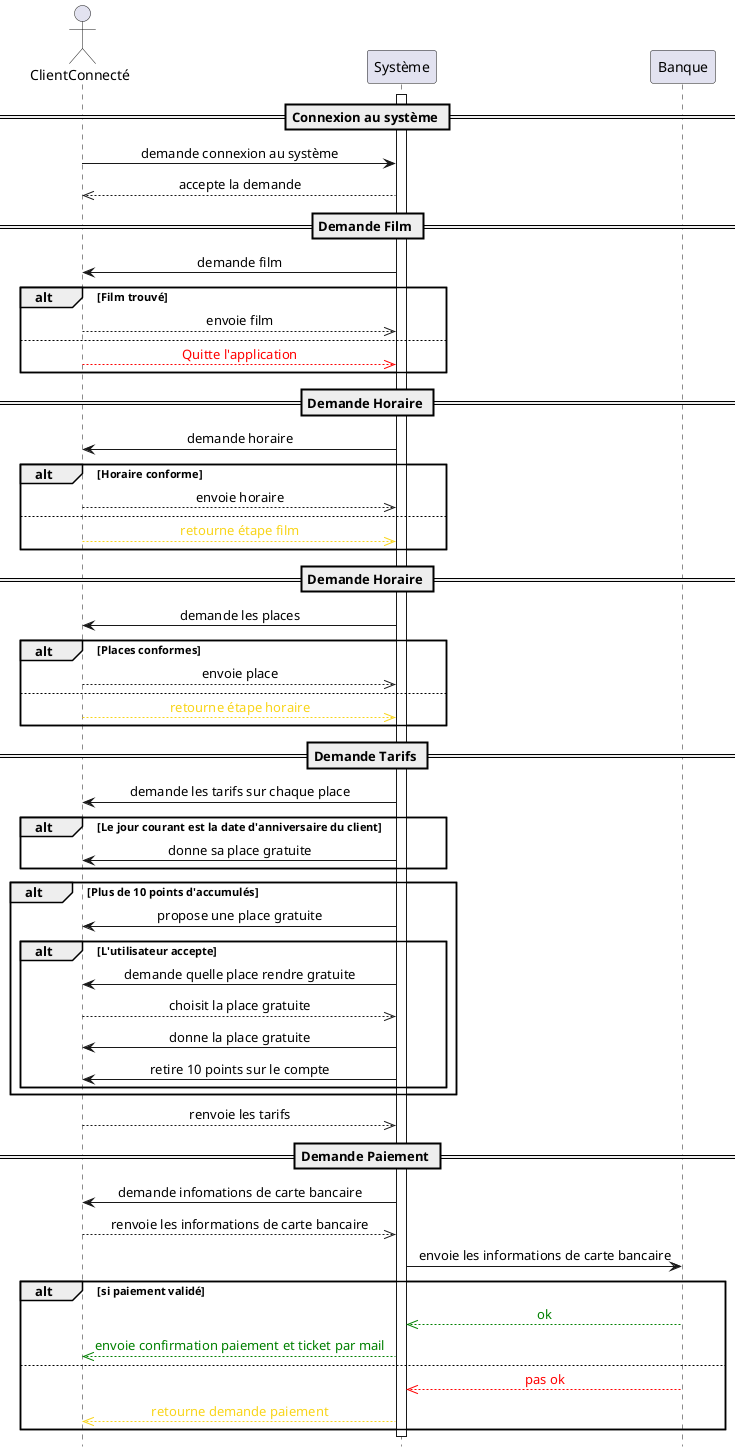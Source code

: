 @startuml
hide footbox
skinparam sequenceMessageAlign center

actor ClientConnecté
participant Système


Activate Système

== Connexion au système ==

ClientConnecté -> Système : demande connexion au système
ClientConnecté <<-- Système : accepte la demande

== Demande Film ==

ClientConnecté <- Système : demande film

alt Film trouvé 
    ClientConnecté -->> Système : envoie film
else 
    ClientConnecté --[#red]>> Système : <font color="#ff0000">Quitte l'application</font>
end

== Demande Horaire ==

ClientConnecté <- Système : demande horaire

alt Horaire conforme
    ClientConnecté -->> Système : envoie horaire
else 
    ClientConnecté --[#f8d419]>> Système : <font color="#f8d419">retourne étape film</font>
end

== Demande Horaire ==

ClientConnecté <- Système : demande les places

alt Places conformes 
    ClientConnecté -->> Système : envoie place
else 
    ClientConnecté --[#f8d419]>> Système : <font color="#f8d419">retourne étape horaire</font>
end

== Demande Tarifs ==

ClientConnecté <- Système : demande les tarifs sur chaque place

alt Le jour courant est la date d'anniversaire du client
    ClientConnecté <- Système : donne sa place gratuite
end

alt Plus de 10 points d'accumulés
    ClientConnecté <- Système : propose une place gratuite
    alt L'utilisateur accepte
        ClientConnecté <- Système : demande quelle place rendre gratuite
        ClientConnecté -->> Système : choisit la place gratuite
        ClientConnecté <- Système : donne la place gratuite
        ClientConnecté <- Système : retire 10 points sur le compte
    end
end

ClientConnecté -->> Système : renvoie les tarifs

== Demande Paiement ==

ClientConnecté <- Système : demande infomations de carte bancaire
ClientConnecté -->> Système : renvoie les informations de carte bancaire
"Système" -> Banque : envoie les informations de carte bancaire

alt si paiement validé
    "Système" <<[#green]-- Banque : <font color="green">ok</font>
    ClientConnecté <<[#green]-- Système : <font color="green">envoie confirmation paiement et ticket par mail</font>
else 
    "Système" <<[#red]-- Banque : <font color="#ff0000">pas ok</font>
    ClientConnecté <<[#f8d419]-- "Système" : <font color="#f8d419">retourne demande paiement</font>
end

Deactivate Système
@enduml
